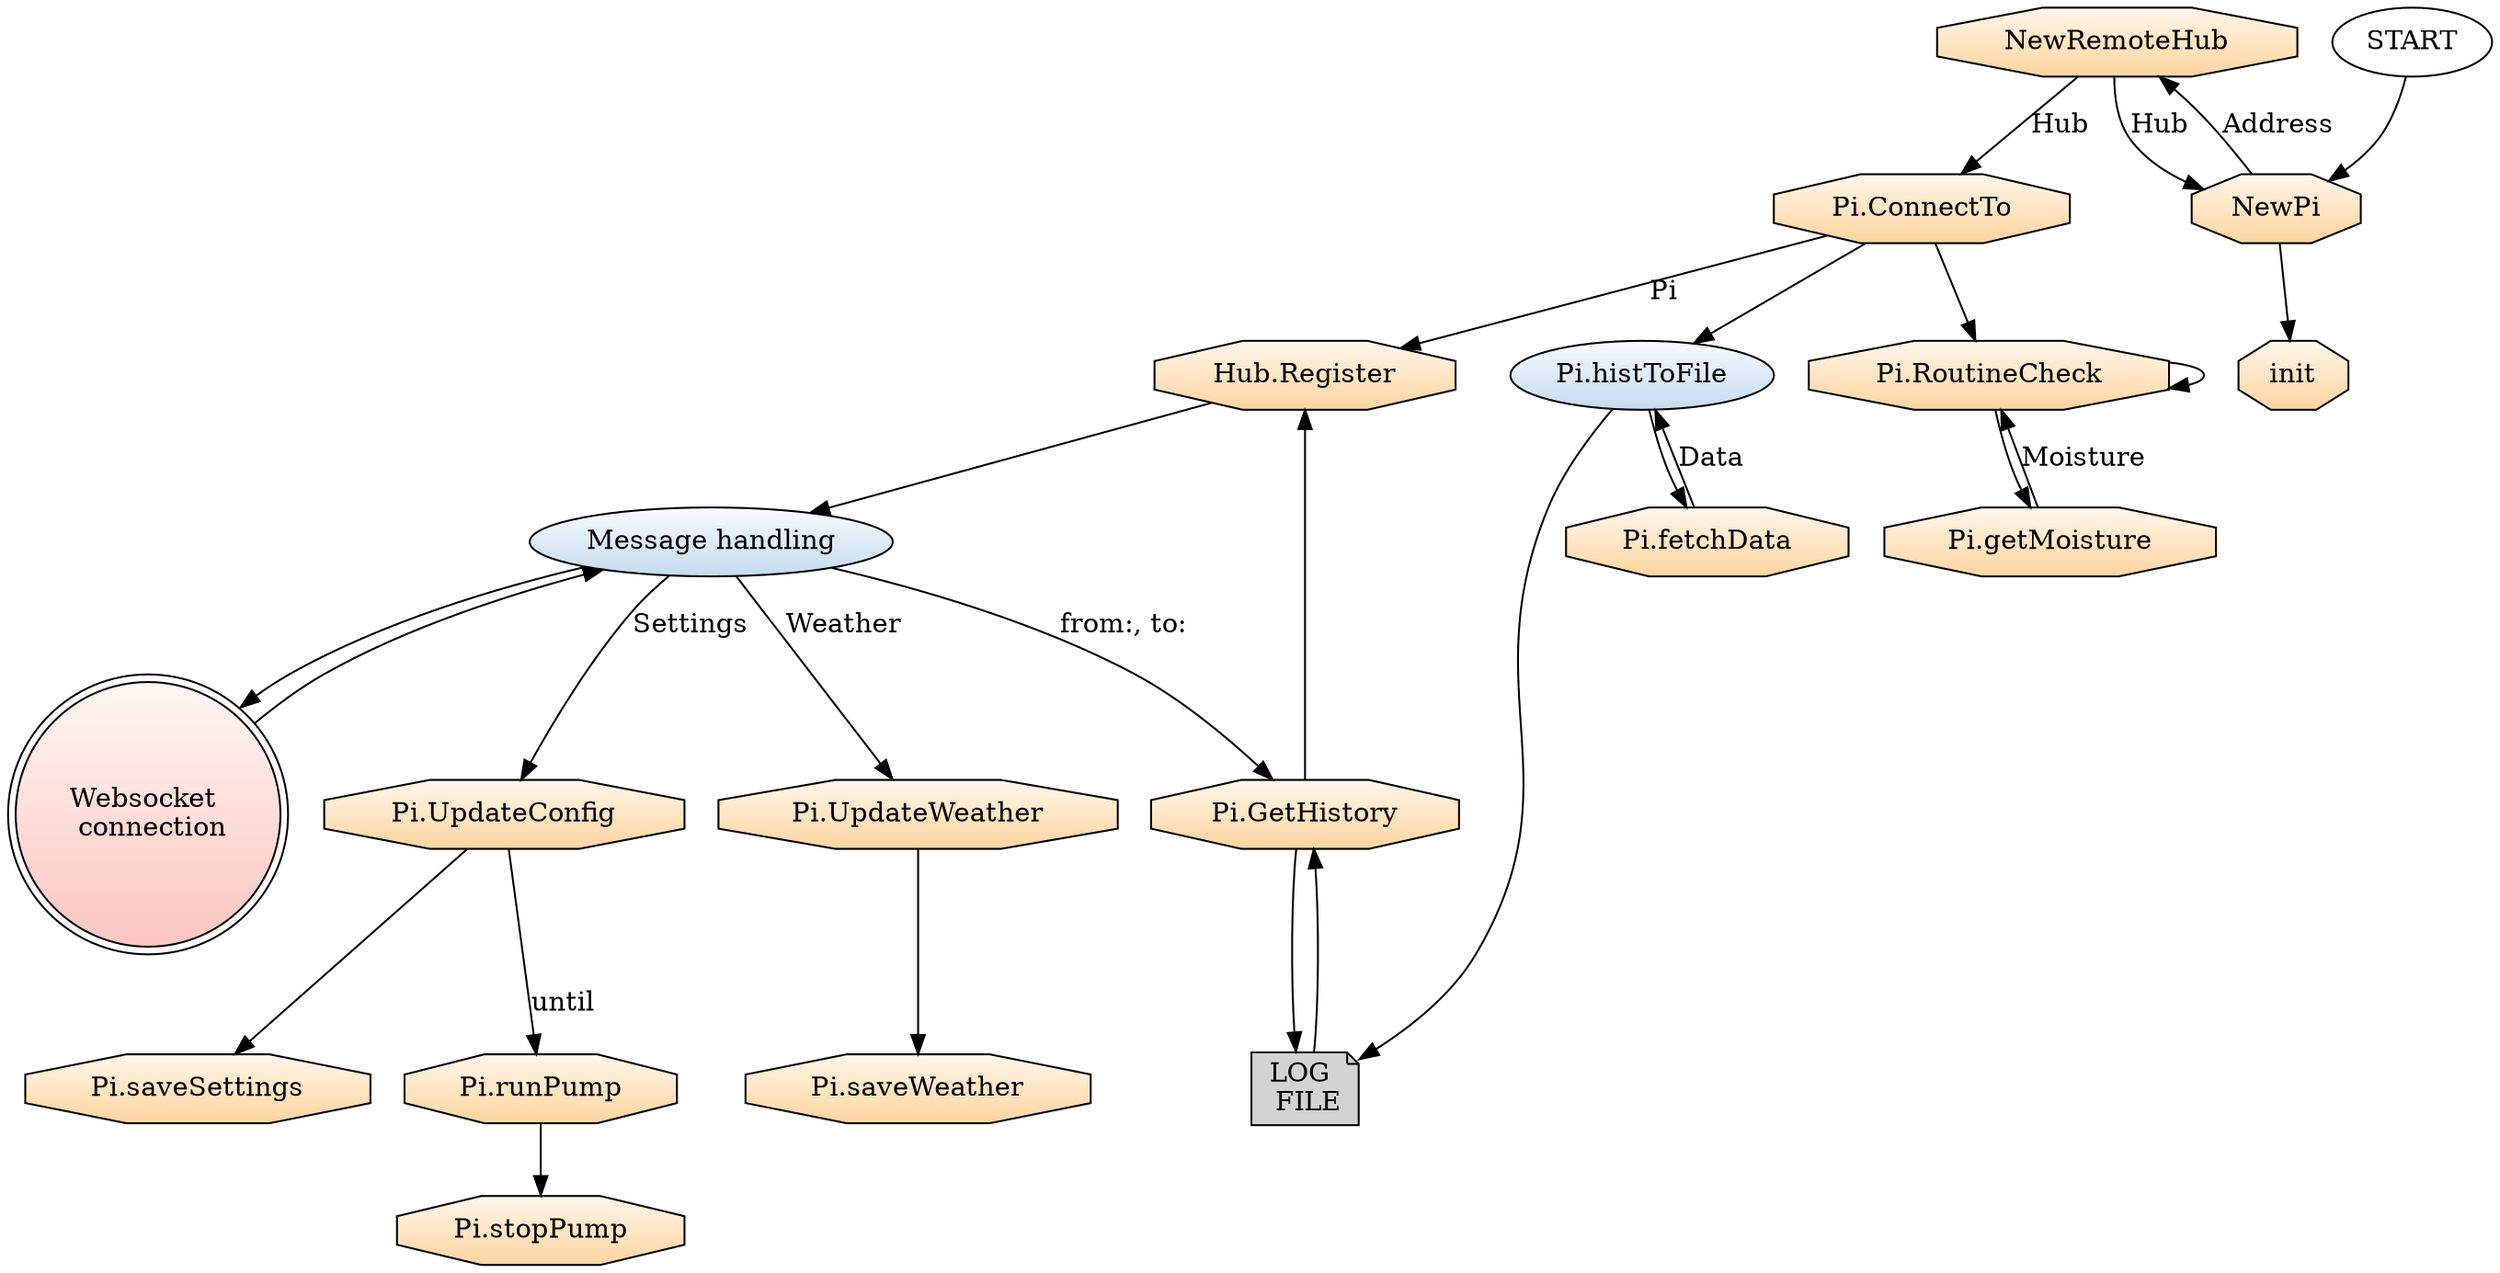 //neato -Tsvg -oNodeProgram.svg NodeProgramFlowchart.dot && open NodeProgram.svg

digraph G {

	// Action nodes
	{
		node[shape=octagon, style=filled, fillcolor="/orrd9/1:/orrd9/3", gradientangle=270];
	



	register [label="Hub.Register"];
	
	newPi [label="NewPi"];

	newRemoteHub [label="NewRemoteHub"];
	
	saveSettings [label="Pi.saveSettings"];
	
	saveWeather [label="Pi.saveWeather"];
	
	init [label="init"];

	getMoisture [label="Pi.getMoisture"];

	run [label="Pi.runPump"];

	stop [label="Pi.stopPump"];

	routineCheck [label="Pi.RoutineCheck"];

	connectTo [label="Pi.ConnectTo"];

	fetchData [label="Pi.fetchData"];
	
	updateConfig [label="Pi.UpdateConfig"];
			
	updateWeather [label="Pi.UpdateWeather"];
		
	getHistory [label="Pi.GetHistory"];

	}

	// Other nodes
	{
		node[shape=note, style=filled, fillcolor="", gradientangle=270];
		
		"LOG \n FILE"
		
	}
	
	{
		node[shape=doublecircle, style=filled, fillcolor="/rdpu9/1:/rdpu9/3", gradientangle=270];
		
	"Websocket \n connection"
	}

	// Separate GO routines
	{
		node[shape=ellipse, style=filled, fillcolor="/blues9/1:/blues9/3", gradientangle=270]
		
		routineCheck [label="Pi.RoutineCheck"];
		histToFile [label="Pi.histToFile"];
		"Message handling"

		
	}
	
	// Flow chart graph data
	overlap=false;
	splines=true;
	START -> "newPi"
	"newPi" -> "newRemoteHub" [label="Address"]
	"newPi" -> "init"
	"register" -> "Message handling" 
	"newRemoteHub" -> "connectTo" [label="Hub"]
	"newRemoteHub" -> "newPi" [label="Hub" ]
	"connectTo" -> "register" [label="Pi"]
	"connectTo" -> "routineCheck" 
	"connectTo" -> "histToFile" 
	"histToFile" -> "LOG \n FILE" 
	"LOG \n FILE" -> "getHistory" 
	"getHistory" -> "LOG \n FILE" 
	"Message handling" -> "getHistory" [label="from:, to:" ]
	"getHistory" -> "register" 
	"Message handling" -> "Websocket \n connection" 
	"Websocket \n connection" -> "Message handling" 
	"histToFile" -> "fetchData" 
	"fetchData" -> "histToFile" [label = "Data"]
	"updateConfig" -> "run" [label="until"]
	"run" -> "stop"
	"routineCheck" -> "routineCheck" 
	"routineCheck" -> "getMoisture"
	"getMoisture" -> "routineCheck" [label="Moisture"]
	"Message handling" -> "updateConfig" [label="Settings"]
	"Message handling" -> "updateWeather" [label="Weather"]
	"updateConfig" -> "saveSettings" 
	"updateWeather" -> "saveWeather" 
	
	
	//“User logs in" -> "First log in?"
	//“First log in?" -> "Display configuration GUI" [label="Yes"]
	
}